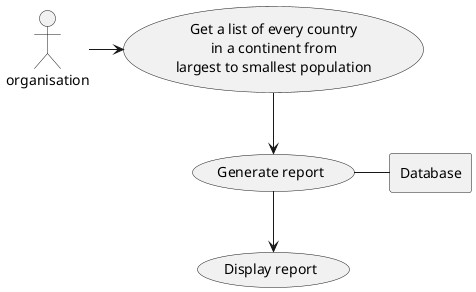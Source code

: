 @startuml
'https://plantuml.com/use-case-diagram

:organisation: as User

rectangle Database

usecase UC1 as "Get a list of every country
in a continent from
largest to smallest population"

usecase Use as "Generate report"

usecase Display as "Display report"

User -> UC1
UC1 --> Use
Use - Database
Use --> Display

@enduml